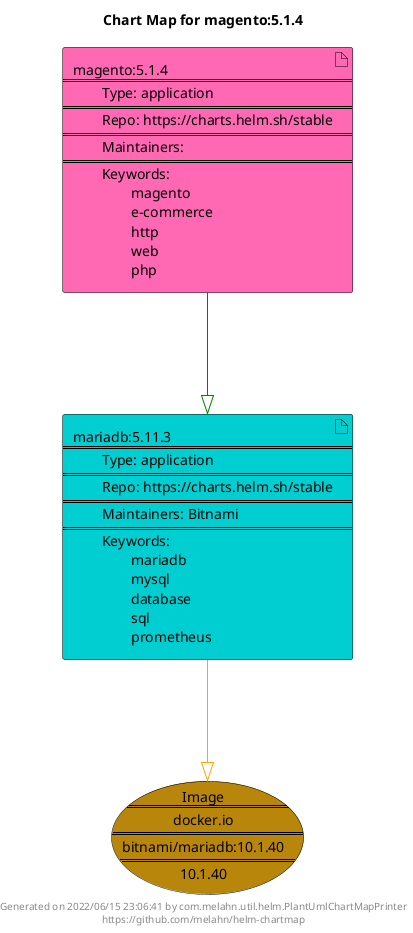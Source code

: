 @startuml
skinparam linetype ortho
skinparam backgroundColor white
skinparam usecaseBorderColor black
skinparam usecaseArrowColor LightSlateGray
skinparam artifactBorderColor black
skinparam artifactArrowColor LightSlateGray

title Chart Map for magento:5.1.4

'There are 2 referenced Helm Charts
artifact "mariadb:5.11.3\n====\n\tType: application\n====\n\tRepo: https://charts.helm.sh/stable\n====\n\tMaintainers: Bitnami\n====\n\tKeywords: \n\t\tmariadb\n\t\tmysql\n\t\tdatabase\n\t\tsql\n\t\tprometheus" as mariadb_5_11_3 #DarkTurquoise
artifact "magento:5.1.4\n====\n\tType: application\n====\n\tRepo: https://charts.helm.sh/stable\n====\n\tMaintainers: \n====\n\tKeywords: \n\t\tmagento\n\t\te-commerce\n\t\thttp\n\t\tweb\n\t\tphp" as magento_5_1_4 #HotPink

'There is one referenced Docker Image
usecase "Image\n====\ndocker.io\n====\nbitnami/mariadb:10.1.40\n====\n10.1.40" as docker_io_bitnami_mariadb_10_1_40 #DarkGoldenRod

'Chart Dependencies
magento_5_1_4--[#green]-|>mariadb_5_11_3
mariadb_5_11_3--[#orange]-|>docker_io_bitnami_mariadb_10_1_40

center footer Generated on 2022/06/15 23:06:41 by com.melahn.util.helm.PlantUmlChartMapPrinter\nhttps://github.com/melahn/helm-chartmap
@enduml
